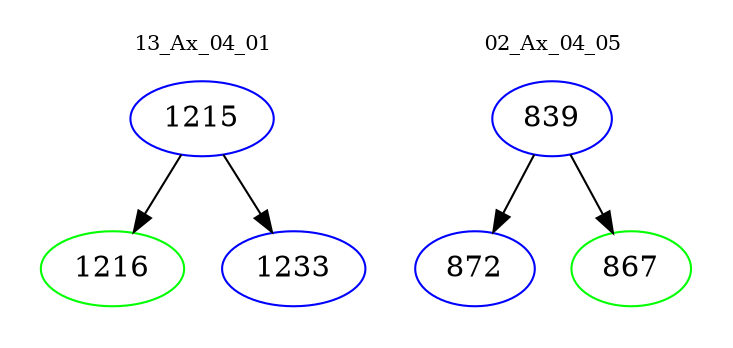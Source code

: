 digraph{
subgraph cluster_0 {
color = white
label = "13_Ax_04_01";
fontsize=10;
T0_1215 [label="1215", color="blue"]
T0_1215 -> T0_1216 [color="black"]
T0_1216 [label="1216", color="green"]
T0_1215 -> T0_1233 [color="black"]
T0_1233 [label="1233", color="blue"]
}
subgraph cluster_1 {
color = white
label = "02_Ax_04_05";
fontsize=10;
T1_839 [label="839", color="blue"]
T1_839 -> T1_872 [color="black"]
T1_872 [label="872", color="blue"]
T1_839 -> T1_867 [color="black"]
T1_867 [label="867", color="green"]
}
}
